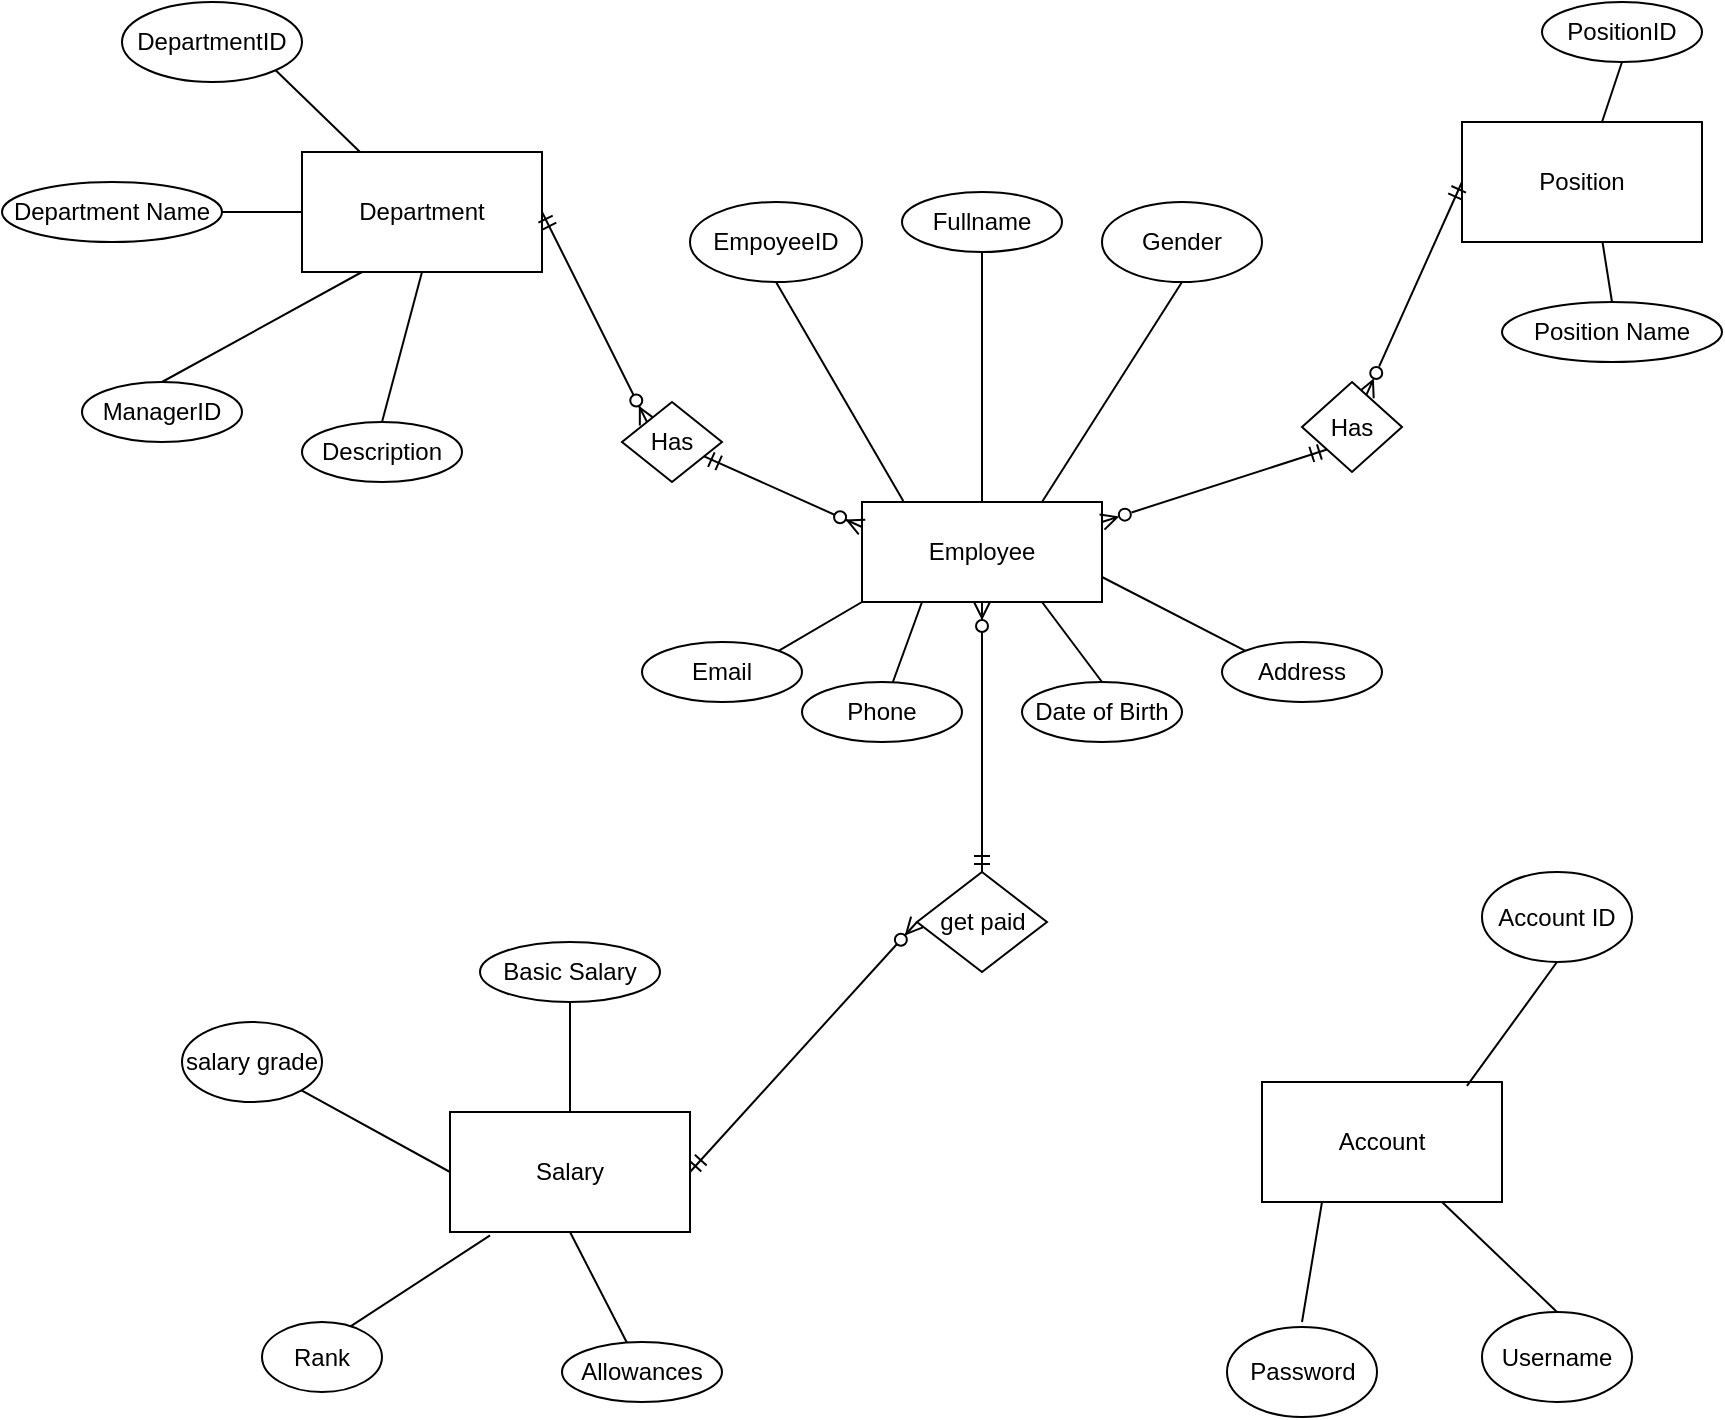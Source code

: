 <mxfile version="21.0.8" type="github">
  <diagram name="Trang-1" id="3GENcBDF0UVFm20Mfzve">
    <mxGraphModel dx="1820" dy="588" grid="1" gridSize="10" guides="1" tooltips="1" connect="1" arrows="1" fold="1" page="1" pageScale="1" pageWidth="827" pageHeight="1169" math="0" shadow="0">
      <root>
        <mxCell id="0" />
        <mxCell id="1" parent="0" />
        <mxCell id="DCryzGYHTG0MbwkWddd8-76" style="rounded=0;orthogonalLoop=1;jettySize=auto;html=1;exitX=0.25;exitY=1;exitDx=0;exitDy=0;endArrow=none;endFill=0;" edge="1" parent="1" source="DCryzGYHTG0MbwkWddd8-1" target="DCryzGYHTG0MbwkWddd8-41">
          <mxGeometry relative="1" as="geometry" />
        </mxCell>
        <mxCell id="DCryzGYHTG0MbwkWddd8-77" style="rounded=0;orthogonalLoop=1;jettySize=auto;html=1;exitX=0.75;exitY=1;exitDx=0;exitDy=0;entryX=0.5;entryY=0;entryDx=0;entryDy=0;endArrow=none;endFill=0;" edge="1" parent="1" source="DCryzGYHTG0MbwkWddd8-1" target="DCryzGYHTG0MbwkWddd8-43">
          <mxGeometry relative="1" as="geometry" />
        </mxCell>
        <mxCell id="DCryzGYHTG0MbwkWddd8-1" value="Employee " style="rounded=0;whiteSpace=wrap;html=1;" vertex="1" parent="1">
          <mxGeometry x="390" y="250" width="120" height="50" as="geometry" />
        </mxCell>
        <mxCell id="DCryzGYHTG0MbwkWddd8-35" style="rounded=0;orthogonalLoop=1;jettySize=auto;html=1;exitX=0;exitY=1;exitDx=0;exitDy=0;startArrow=ERmandOne;startFill=0;endArrow=ERzeroToMany;endFill=0;" edge="1" parent="1" source="DCryzGYHTG0MbwkWddd8-70">
          <mxGeometry relative="1" as="geometry">
            <mxPoint x="510" y="260" as="targetPoint" />
          </mxGeometry>
        </mxCell>
        <mxCell id="DCryzGYHTG0MbwkWddd8-3" value="Position" style="rounded=0;whiteSpace=wrap;html=1;" vertex="1" parent="1">
          <mxGeometry x="690" y="60" width="120" height="60" as="geometry" />
        </mxCell>
        <mxCell id="DCryzGYHTG0MbwkWddd8-91" style="rounded=0;orthogonalLoop=1;jettySize=auto;html=1;exitX=0.5;exitY=1;exitDx=0;exitDy=0;endArrow=none;endFill=0;" edge="1" parent="1" source="DCryzGYHTG0MbwkWddd8-4" target="DCryzGYHTG0MbwkWddd8-55">
          <mxGeometry relative="1" as="geometry" />
        </mxCell>
        <mxCell id="DCryzGYHTG0MbwkWddd8-4" value="Salary " style="rounded=0;whiteSpace=wrap;html=1;" vertex="1" parent="1">
          <mxGeometry x="184" y="555" width="120" height="60" as="geometry" />
        </mxCell>
        <mxCell id="DCryzGYHTG0MbwkWddd8-86" style="rounded=0;orthogonalLoop=1;jettySize=auto;html=1;exitX=0.25;exitY=1;exitDx=0;exitDy=0;entryX=0.5;entryY=0;entryDx=0;entryDy=0;endArrow=none;endFill=0;" edge="1" parent="1" source="DCryzGYHTG0MbwkWddd8-25" target="DCryzGYHTG0MbwkWddd8-50">
          <mxGeometry relative="1" as="geometry" />
        </mxCell>
        <mxCell id="DCryzGYHTG0MbwkWddd8-87" style="rounded=0;orthogonalLoop=1;jettySize=auto;html=1;exitX=0.5;exitY=1;exitDx=0;exitDy=0;entryX=0.5;entryY=0;entryDx=0;entryDy=0;endArrow=none;endFill=0;" edge="1" parent="1" source="DCryzGYHTG0MbwkWddd8-25" target="DCryzGYHTG0MbwkWddd8-51">
          <mxGeometry relative="1" as="geometry" />
        </mxCell>
        <mxCell id="DCryzGYHTG0MbwkWddd8-25" value="Department" style="rounded=0;whiteSpace=wrap;html=1;glass=0;" vertex="1" parent="1">
          <mxGeometry x="110" y="75" width="120" height="60" as="geometry" />
        </mxCell>
        <mxCell id="DCryzGYHTG0MbwkWddd8-26" value="" style="fontSize=12;html=1;endArrow=ERzeroToMany;startArrow=ERmandOne;rounded=0;entryX=0;entryY=0.25;entryDx=0;entryDy=0;" edge="1" parent="1" source="DCryzGYHTG0MbwkWddd8-67" target="DCryzGYHTG0MbwkWddd8-1">
          <mxGeometry width="100" height="100" relative="1" as="geometry">
            <mxPoint x="310" y="190" as="sourcePoint" />
            <mxPoint x="410" y="90" as="targetPoint" />
          </mxGeometry>
        </mxCell>
        <mxCell id="DCryzGYHTG0MbwkWddd8-30" value="" style="fontSize=12;html=1;endArrow=ERzeroToMany;startArrow=ERmandOne;rounded=0;elbow=vertical;entryX=0.5;entryY=1;entryDx=0;entryDy=0;exitX=0.5;exitY=0;exitDx=0;exitDy=0;" edge="1" parent="1" source="DCryzGYHTG0MbwkWddd8-58" target="DCryzGYHTG0MbwkWddd8-1">
          <mxGeometry width="100" height="100" relative="1" as="geometry">
            <mxPoint x="380" y="470" as="sourcePoint" />
            <mxPoint x="410" y="240" as="targetPoint" />
          </mxGeometry>
        </mxCell>
        <mxCell id="DCryzGYHTG0MbwkWddd8-73" style="rounded=0;orthogonalLoop=1;jettySize=auto;html=1;exitX=0.5;exitY=1;exitDx=0;exitDy=0;entryX=0.172;entryY=-0.009;entryDx=0;entryDy=0;entryPerimeter=0;endArrow=none;endFill=0;" edge="1" parent="1" source="DCryzGYHTG0MbwkWddd8-34" target="DCryzGYHTG0MbwkWddd8-1">
          <mxGeometry relative="1" as="geometry" />
        </mxCell>
        <mxCell id="DCryzGYHTG0MbwkWddd8-34" value="EmpoyeeID" style="ellipse;whiteSpace=wrap;html=1;" vertex="1" parent="1">
          <mxGeometry x="304" y="100" width="86" height="40" as="geometry" />
        </mxCell>
        <mxCell id="DCryzGYHTG0MbwkWddd8-74" style="rounded=0;orthogonalLoop=1;jettySize=auto;html=1;exitX=0.5;exitY=1;exitDx=0;exitDy=0;endArrow=none;endFill=0;" edge="1" parent="1" source="DCryzGYHTG0MbwkWddd8-38" target="DCryzGYHTG0MbwkWddd8-1">
          <mxGeometry relative="1" as="geometry" />
        </mxCell>
        <mxCell id="DCryzGYHTG0MbwkWddd8-38" value="Fullname" style="ellipse;whiteSpace=wrap;html=1;" vertex="1" parent="1">
          <mxGeometry x="410" y="95" width="80" height="30" as="geometry" />
        </mxCell>
        <mxCell id="DCryzGYHTG0MbwkWddd8-75" style="rounded=0;orthogonalLoop=1;jettySize=auto;html=1;exitX=0.5;exitY=1;exitDx=0;exitDy=0;entryX=0.75;entryY=0;entryDx=0;entryDy=0;endArrow=none;endFill=0;" edge="1" parent="1" source="DCryzGYHTG0MbwkWddd8-39" target="DCryzGYHTG0MbwkWddd8-1">
          <mxGeometry relative="1" as="geometry" />
        </mxCell>
        <mxCell id="DCryzGYHTG0MbwkWddd8-39" value="Gender" style="ellipse;whiteSpace=wrap;html=1;" vertex="1" parent="1">
          <mxGeometry x="510" y="100" width="80" height="40" as="geometry" />
        </mxCell>
        <mxCell id="DCryzGYHTG0MbwkWddd8-41" value="Phone" style="ellipse;whiteSpace=wrap;html=1;" vertex="1" parent="1">
          <mxGeometry x="360" y="340" width="80" height="30" as="geometry" />
        </mxCell>
        <mxCell id="DCryzGYHTG0MbwkWddd8-78" style="rounded=0;orthogonalLoop=1;jettySize=auto;html=1;exitX=0;exitY=0;exitDx=0;exitDy=0;entryX=1;entryY=0.75;entryDx=0;entryDy=0;endArrow=none;endFill=0;" edge="1" parent="1" source="DCryzGYHTG0MbwkWddd8-42" target="DCryzGYHTG0MbwkWddd8-1">
          <mxGeometry relative="1" as="geometry" />
        </mxCell>
        <mxCell id="DCryzGYHTG0MbwkWddd8-42" value="Address" style="ellipse;whiteSpace=wrap;html=1;" vertex="1" parent="1">
          <mxGeometry x="570" y="320" width="80" height="30" as="geometry" />
        </mxCell>
        <mxCell id="DCryzGYHTG0MbwkWddd8-43" value="Date of Birth" style="ellipse;whiteSpace=wrap;html=1;" vertex="1" parent="1">
          <mxGeometry x="470" y="340" width="80" height="30" as="geometry" />
        </mxCell>
        <mxCell id="DCryzGYHTG0MbwkWddd8-84" style="rounded=0;orthogonalLoop=1;jettySize=auto;html=1;exitX=1;exitY=1;exitDx=0;exitDy=0;endArrow=none;endFill=0;" edge="1" parent="1" source="DCryzGYHTG0MbwkWddd8-46" target="DCryzGYHTG0MbwkWddd8-25">
          <mxGeometry relative="1" as="geometry" />
        </mxCell>
        <mxCell id="DCryzGYHTG0MbwkWddd8-46" value="DepartmentID" style="ellipse;whiteSpace=wrap;html=1;" vertex="1" parent="1">
          <mxGeometry x="20" width="90" height="40" as="geometry" />
        </mxCell>
        <mxCell id="DCryzGYHTG0MbwkWddd8-85" style="rounded=0;orthogonalLoop=1;jettySize=auto;html=1;exitX=1;exitY=0.5;exitDx=0;exitDy=0;entryX=0;entryY=0.5;entryDx=0;entryDy=0;endArrow=none;endFill=0;" edge="1" parent="1" source="DCryzGYHTG0MbwkWddd8-48" target="DCryzGYHTG0MbwkWddd8-25">
          <mxGeometry relative="1" as="geometry" />
        </mxCell>
        <mxCell id="DCryzGYHTG0MbwkWddd8-48" value="Department Name" style="ellipse;whiteSpace=wrap;html=1;" vertex="1" parent="1">
          <mxGeometry x="-40" y="90" width="110" height="30" as="geometry" />
        </mxCell>
        <mxCell id="DCryzGYHTG0MbwkWddd8-50" value="ManagerID" style="ellipse;whiteSpace=wrap;html=1;" vertex="1" parent="1">
          <mxGeometry y="190" width="80" height="30" as="geometry" />
        </mxCell>
        <mxCell id="DCryzGYHTG0MbwkWddd8-51" value="Description" style="ellipse;whiteSpace=wrap;html=1;" vertex="1" parent="1">
          <mxGeometry x="110" y="210" width="80" height="30" as="geometry" />
        </mxCell>
        <mxCell id="DCryzGYHTG0MbwkWddd8-81" style="rounded=0;orthogonalLoop=1;jettySize=auto;html=1;exitX=0.5;exitY=1;exitDx=0;exitDy=0;endArrow=none;endFill=0;" edge="1" parent="1" source="DCryzGYHTG0MbwkWddd8-52" target="DCryzGYHTG0MbwkWddd8-3">
          <mxGeometry relative="1" as="geometry" />
        </mxCell>
        <mxCell id="DCryzGYHTG0MbwkWddd8-52" value="PositionID" style="ellipse;whiteSpace=wrap;html=1;" vertex="1" parent="1">
          <mxGeometry x="730" width="80" height="30" as="geometry" />
        </mxCell>
        <mxCell id="DCryzGYHTG0MbwkWddd8-83" style="rounded=0;orthogonalLoop=1;jettySize=auto;html=1;exitX=0.5;exitY=0;exitDx=0;exitDy=0;entryX=0.585;entryY=0.996;entryDx=0;entryDy=0;entryPerimeter=0;endArrow=none;endFill=0;" edge="1" parent="1" source="DCryzGYHTG0MbwkWddd8-53" target="DCryzGYHTG0MbwkWddd8-3">
          <mxGeometry relative="1" as="geometry" />
        </mxCell>
        <mxCell id="DCryzGYHTG0MbwkWddd8-53" value="Position Name" style="ellipse;whiteSpace=wrap;html=1;" vertex="1" parent="1">
          <mxGeometry x="710" y="150" width="110" height="30" as="geometry" />
        </mxCell>
        <mxCell id="DCryzGYHTG0MbwkWddd8-88" style="rounded=0;orthogonalLoop=1;jettySize=auto;html=1;exitX=0.5;exitY=1;exitDx=0;exitDy=0;endArrow=none;endFill=0;entryX=0.5;entryY=0;entryDx=0;entryDy=0;" edge="1" parent="1" source="DCryzGYHTG0MbwkWddd8-54" target="DCryzGYHTG0MbwkWddd8-4">
          <mxGeometry relative="1" as="geometry">
            <mxPoint x="150" y="430" as="targetPoint" />
            <Array as="points" />
          </mxGeometry>
        </mxCell>
        <mxCell id="DCryzGYHTG0MbwkWddd8-54" value="Basic Salary" style="ellipse;whiteSpace=wrap;html=1;" vertex="1" parent="1">
          <mxGeometry x="199" y="470" width="90" height="30" as="geometry" />
        </mxCell>
        <mxCell id="DCryzGYHTG0MbwkWddd8-55" value="Allowances " style="ellipse;whiteSpace=wrap;html=1;" vertex="1" parent="1">
          <mxGeometry x="240" y="670" width="80" height="30" as="geometry" />
        </mxCell>
        <mxCell id="DCryzGYHTG0MbwkWddd8-90" style="rounded=0;orthogonalLoop=1;jettySize=auto;html=1;exitX=0.722;exitY=0.081;exitDx=0;exitDy=0;entryX=0.167;entryY=1.028;entryDx=0;entryDy=0;entryPerimeter=0;endArrow=none;endFill=0;exitPerimeter=0;" edge="1" parent="1" source="DCryzGYHTG0MbwkWddd8-56" target="DCryzGYHTG0MbwkWddd8-4">
          <mxGeometry relative="1" as="geometry" />
        </mxCell>
        <mxCell id="DCryzGYHTG0MbwkWddd8-56" value="Rank" style="ellipse;whiteSpace=wrap;html=1;" vertex="1" parent="1">
          <mxGeometry x="90" y="660" width="60" height="35" as="geometry" />
        </mxCell>
        <mxCell id="DCryzGYHTG0MbwkWddd8-89" style="rounded=0;orthogonalLoop=1;jettySize=auto;html=1;exitX=1;exitY=1;exitDx=0;exitDy=0;entryX=0;entryY=0.5;entryDx=0;entryDy=0;endArrow=none;endFill=0;" edge="1" parent="1" source="DCryzGYHTG0MbwkWddd8-57" target="DCryzGYHTG0MbwkWddd8-4">
          <mxGeometry relative="1" as="geometry" />
        </mxCell>
        <mxCell id="DCryzGYHTG0MbwkWddd8-57" value="salary grade" style="ellipse;whiteSpace=wrap;html=1;" vertex="1" parent="1">
          <mxGeometry x="50" y="510" width="70" height="40" as="geometry" />
        </mxCell>
        <mxCell id="DCryzGYHTG0MbwkWddd8-59" value="" style="fontSize=12;html=1;endArrow=ERzeroToMany;startArrow=ERmandOne;rounded=0;elbow=vertical;entryX=0;entryY=0.5;entryDx=0;entryDy=0;exitX=1;exitY=0.5;exitDx=0;exitDy=0;" edge="1" parent="1" source="DCryzGYHTG0MbwkWddd8-4" target="DCryzGYHTG0MbwkWddd8-58">
          <mxGeometry width="100" height="100" relative="1" as="geometry">
            <mxPoint x="210" y="450" as="sourcePoint" />
            <mxPoint x="420" y="300" as="targetPoint" />
          </mxGeometry>
        </mxCell>
        <mxCell id="DCryzGYHTG0MbwkWddd8-58" value="get paid" style="rhombus;whiteSpace=wrap;html=1;" vertex="1" parent="1">
          <mxGeometry x="417.5" y="435" width="65" height="50" as="geometry" />
        </mxCell>
        <mxCell id="DCryzGYHTG0MbwkWddd8-68" value="" style="fontSize=12;html=1;endArrow=ERzeroToMany;startArrow=ERmandOne;rounded=0;exitX=1;exitY=0.5;exitDx=0;exitDy=0;entryX=0;entryY=0;entryDx=0;entryDy=0;" edge="1" parent="1" source="DCryzGYHTG0MbwkWddd8-25" target="DCryzGYHTG0MbwkWddd8-67">
          <mxGeometry width="100" height="100" relative="1" as="geometry">
            <mxPoint x="220" y="140" as="sourcePoint" />
            <mxPoint x="390" y="260" as="targetPoint" />
          </mxGeometry>
        </mxCell>
        <mxCell id="DCryzGYHTG0MbwkWddd8-67" value="Has" style="rhombus;whiteSpace=wrap;html=1;" vertex="1" parent="1">
          <mxGeometry x="270" y="200" width="50" height="40" as="geometry" />
        </mxCell>
        <mxCell id="DCryzGYHTG0MbwkWddd8-71" value="" style="rounded=0;orthogonalLoop=1;jettySize=auto;html=1;exitX=0;exitY=0.5;exitDx=0;exitDy=0;startArrow=ERmandOne;startFill=0;endArrow=ERzeroToMany;endFill=0;" edge="1" parent="1" source="DCryzGYHTG0MbwkWddd8-3" target="DCryzGYHTG0MbwkWddd8-70">
          <mxGeometry relative="1" as="geometry">
            <mxPoint x="660" y="140" as="sourcePoint" />
            <mxPoint x="510" y="275" as="targetPoint" />
          </mxGeometry>
        </mxCell>
        <mxCell id="DCryzGYHTG0MbwkWddd8-70" value="Has" style="rhombus;whiteSpace=wrap;html=1;" vertex="1" parent="1">
          <mxGeometry x="610" y="190" width="50" height="45" as="geometry" />
        </mxCell>
        <mxCell id="DCryzGYHTG0MbwkWddd8-80" style="edgeStyle=orthogonalEdgeStyle;rounded=0;orthogonalLoop=1;jettySize=auto;html=1;exitX=0.5;exitY=1;exitDx=0;exitDy=0;" edge="1" parent="1" source="DCryzGYHTG0MbwkWddd8-43" target="DCryzGYHTG0MbwkWddd8-43">
          <mxGeometry relative="1" as="geometry" />
        </mxCell>
        <mxCell id="DCryzGYHTG0MbwkWddd8-96" style="rounded=0;orthogonalLoop=1;jettySize=auto;html=1;exitX=1;exitY=0;exitDx=0;exitDy=0;entryX=0;entryY=1;entryDx=0;entryDy=0;endArrow=none;endFill=0;" edge="1" parent="1" source="DCryzGYHTG0MbwkWddd8-94" target="DCryzGYHTG0MbwkWddd8-1">
          <mxGeometry relative="1" as="geometry" />
        </mxCell>
        <mxCell id="DCryzGYHTG0MbwkWddd8-94" value="Email" style="ellipse;whiteSpace=wrap;html=1;" vertex="1" parent="1">
          <mxGeometry x="280" y="320" width="80" height="30" as="geometry" />
        </mxCell>
        <mxCell id="DCryzGYHTG0MbwkWddd8-102" style="rounded=0;orthogonalLoop=1;jettySize=auto;html=1;exitX=0.75;exitY=1;exitDx=0;exitDy=0;entryX=0.5;entryY=0;entryDx=0;entryDy=0;endArrow=none;endFill=0;" edge="1" parent="1" source="DCryzGYHTG0MbwkWddd8-97" target="DCryzGYHTG0MbwkWddd8-99">
          <mxGeometry relative="1" as="geometry" />
        </mxCell>
        <mxCell id="DCryzGYHTG0MbwkWddd8-103" style="rounded=0;orthogonalLoop=1;jettySize=auto;html=1;exitX=0.25;exitY=1;exitDx=0;exitDy=0;endArrow=none;endFill=0;" edge="1" parent="1" source="DCryzGYHTG0MbwkWddd8-97">
          <mxGeometry relative="1" as="geometry">
            <mxPoint x="610" y="660" as="targetPoint" />
          </mxGeometry>
        </mxCell>
        <mxCell id="DCryzGYHTG0MbwkWddd8-97" value="Account" style="rounded=0;whiteSpace=wrap;html=1;" vertex="1" parent="1">
          <mxGeometry x="590" y="540" width="120" height="60" as="geometry" />
        </mxCell>
        <mxCell id="DCryzGYHTG0MbwkWddd8-101" style="rounded=0;orthogonalLoop=1;jettySize=auto;html=1;exitX=0.5;exitY=1;exitDx=0;exitDy=0;entryX=0.854;entryY=0.033;entryDx=0;entryDy=0;entryPerimeter=0;endArrow=none;endFill=0;" edge="1" parent="1" source="DCryzGYHTG0MbwkWddd8-98" target="DCryzGYHTG0MbwkWddd8-97">
          <mxGeometry relative="1" as="geometry" />
        </mxCell>
        <mxCell id="DCryzGYHTG0MbwkWddd8-98" value="Account ID" style="ellipse;whiteSpace=wrap;html=1;" vertex="1" parent="1">
          <mxGeometry x="700" y="435" width="75" height="45" as="geometry" />
        </mxCell>
        <mxCell id="DCryzGYHTG0MbwkWddd8-99" value="Username" style="ellipse;whiteSpace=wrap;html=1;" vertex="1" parent="1">
          <mxGeometry x="700" y="655" width="75" height="45" as="geometry" />
        </mxCell>
        <mxCell id="DCryzGYHTG0MbwkWddd8-100" value="Password" style="ellipse;whiteSpace=wrap;html=1;" vertex="1" parent="1">
          <mxGeometry x="572.5" y="662.5" width="75" height="45" as="geometry" />
        </mxCell>
      </root>
    </mxGraphModel>
  </diagram>
</mxfile>
